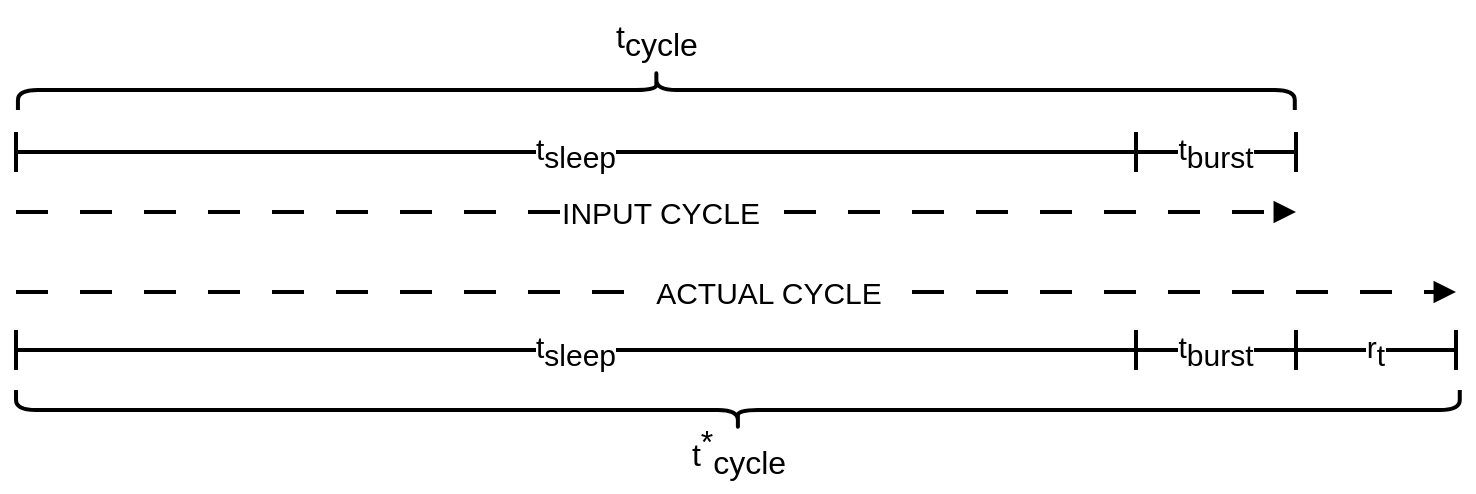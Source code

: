 <mxfile>
    <diagram id="AFgjA1erfG09atbLGRsA" name="Page-1">
        <mxGraphModel dx="924" dy="438" grid="1" gridSize="10" guides="1" tooltips="1" connect="1" arrows="1" fold="1" page="1" pageScale="1" pageWidth="827" pageHeight="1169" background="none" math="0" shadow="0">
            <root>
                <mxCell id="0"/>
                <mxCell id="1" parent="0"/>
                <mxCell id="2" value="" style="endArrow=block;dashed=1;html=1;dashPattern=8 8;strokeWidth=2;jumpStyle=none;rounded=1;strokeColor=#000000;startSize=1;endSize=6;targetPerimeterSpacing=1;sourcePerimeterSpacing=1;align=center;fontColor=#000000;fontSize=15;" parent="1" edge="1">
                    <mxGeometry width="50" height="50" relative="1" as="geometry">
                        <mxPoint x="40" y="320" as="sourcePoint"/>
                        <mxPoint x="680" y="320" as="targetPoint"/>
                    </mxGeometry>
                </mxCell>
                <mxCell id="27" value="INPUT CYCLE" style="edgeLabel;html=1;align=center;verticalAlign=middle;resizable=0;points=[];fontSize=15;fontColor=#000000;" parent="2" vertex="1" connectable="0">
                    <mxGeometry x="0.006" relative="1" as="geometry">
                        <mxPoint as="offset"/>
                    </mxGeometry>
                </mxCell>
                <mxCell id="3" value="" style="endArrow=block;dashed=1;html=1;dashPattern=8 8;strokeWidth=2;jumpStyle=none;rounded=1;strokeColor=#000000;startSize=1;endSize=6;targetPerimeterSpacing=1;sourcePerimeterSpacing=1;labelBorderColor=none;labelBackgroundColor=default;fontColor=#000000;fontSize=15;" parent="1" edge="1">
                    <mxGeometry width="50" height="50" relative="1" as="geometry">
                        <mxPoint x="40" y="360" as="sourcePoint"/>
                        <mxPoint x="760" y="360" as="targetPoint"/>
                    </mxGeometry>
                </mxCell>
                <mxCell id="28" value="ACTUAL CYCLE" style="edgeLabel;html=1;align=center;verticalAlign=middle;resizable=0;points=[];fontSize=15;fontColor=#000000;" parent="3" vertex="1" connectable="0">
                    <mxGeometry x="0.044" relative="1" as="geometry">
                        <mxPoint as="offset"/>
                    </mxGeometry>
                </mxCell>
                <mxCell id="9" value="" style="shape=curlyBracket;whiteSpace=wrap;html=1;rounded=1;labelPosition=left;verticalLabelPosition=middle;align=right;verticalAlign=middle;rotation=90;fontColor=#000000;strokeColor=#000000;strokeWidth=2;" parent="1" vertex="1">
                    <mxGeometry x="350.18" y="-60.21" width="20" height="638.43" as="geometry"/>
                </mxCell>
                <mxCell id="16" value="&lt;font style=&quot;font-size: 15px;&quot;&gt;r&lt;sub style=&quot;font-size: 15px;&quot;&gt;t&lt;/sub&gt;&lt;/font&gt;" style="shape=crossbar;whiteSpace=wrap;html=1;rounded=1;labelBorderColor=none;labelBackgroundColor=default;fontColor=#000000;strokeColor=#000000;strokeWidth=2;fontSize=15;" parent="1" vertex="1">
                    <mxGeometry x="680" y="379" width="80" height="20" as="geometry"/>
                </mxCell>
                <mxCell id="19" value="&lt;font style=&quot;font-size: 15px;&quot;&gt;t&lt;sub style=&quot;font-size: 15px;&quot;&gt;sleep&lt;/sub&gt;&lt;/font&gt;" style="shape=crossbar;whiteSpace=wrap;html=1;rounded=1;labelBorderColor=none;labelBackgroundColor=default;fontColor=#000000;strokeColor=#000000;strokeWidth=2;fontSize=15;" parent="1" vertex="1">
                    <mxGeometry x="40" y="280" width="560" height="20" as="geometry"/>
                </mxCell>
                <mxCell id="20" value="&lt;font style=&quot;font-size: 15px;&quot;&gt;t&lt;sub style=&quot;font-size: 15px;&quot;&gt;burst&lt;/sub&gt;&lt;/font&gt;" style="shape=crossbar;whiteSpace=wrap;html=1;rounded=1;labelBorderColor=none;labelBackgroundColor=default;fontColor=#000000;strokeColor=#000000;strokeWidth=2;fontSize=15;" parent="1" vertex="1">
                    <mxGeometry x="600" y="280" width="80" height="20" as="geometry"/>
                </mxCell>
                <mxCell id="21" value="&lt;font style=&quot;font-size: 16px;&quot;&gt;t&lt;sub style=&quot;font-size: 16px;&quot;&gt;cycle&lt;/sub&gt;&lt;/font&gt;" style="text;html=1;align=center;verticalAlign=middle;resizable=0;points=[];autosize=1;strokeColor=none;fillColor=none;fontSize=16;rounded=1;fontColor=#000000;" parent="1" vertex="1">
                    <mxGeometry x="330.18" y="214" width="60" height="40" as="geometry"/>
                </mxCell>
                <mxCell id="23" value="&lt;font style=&quot;font-size: 16px;&quot;&gt;&lt;font style=&quot;font-size: 16px;&quot;&gt;t&lt;/font&gt;&lt;sup style=&quot;font-size: 16px;&quot;&gt;*&lt;/sup&gt;&lt;sub style=&quot;font-size: 16px;&quot;&gt;cycle&lt;/sub&gt;&lt;/font&gt;" style="text;html=1;align=center;verticalAlign=middle;resizable=0;points=[];autosize=1;strokeColor=none;fillColor=none;fontSize=16;rounded=1;fontColor=#000000;" parent="1" vertex="1">
                    <mxGeometry x="365.95" y="420" width="70" height="40" as="geometry"/>
                </mxCell>
                <mxCell id="24" value="&lt;font style=&quot;font-size: 15px;&quot;&gt;t&lt;sub style=&quot;font-size: 15px;&quot;&gt;sleep&lt;/sub&gt;&lt;/font&gt;" style="shape=crossbar;whiteSpace=wrap;html=1;rounded=1;labelBorderColor=none;labelBackgroundColor=default;fontColor=#000000;strokeColor=#000000;strokeWidth=2;fontSize=15;" parent="1" vertex="1">
                    <mxGeometry x="40" y="379" width="560" height="20" as="geometry"/>
                </mxCell>
                <mxCell id="25" value="&lt;font style=&quot;font-size: 15px;&quot;&gt;t&lt;sub style=&quot;font-size: 15px;&quot;&gt;burst&lt;/sub&gt;&lt;/font&gt;" style="shape=crossbar;whiteSpace=wrap;html=1;rounded=1;labelBorderColor=none;labelBackgroundColor=default;fontColor=#000000;strokeColor=#000000;strokeWidth=2;fontSize=15;" parent="1" vertex="1">
                    <mxGeometry x="600" y="379" width="80" height="20" as="geometry"/>
                </mxCell>
                <mxCell id="26" value="" style="shape=curlyBracket;whiteSpace=wrap;html=1;rounded=1;labelPosition=left;verticalLabelPosition=middle;align=right;verticalAlign=middle;labelBackgroundColor=none;labelBorderColor=none;strokeColor=#000000;fontSize=16;fontColor=#000000;rotation=-90;strokeWidth=2;" parent="1" vertex="1">
                    <mxGeometry x="390.95" y="58.06" width="20" height="721.88" as="geometry"/>
                </mxCell>
            </root>
        </mxGraphModel>
    </diagram>
</mxfile>